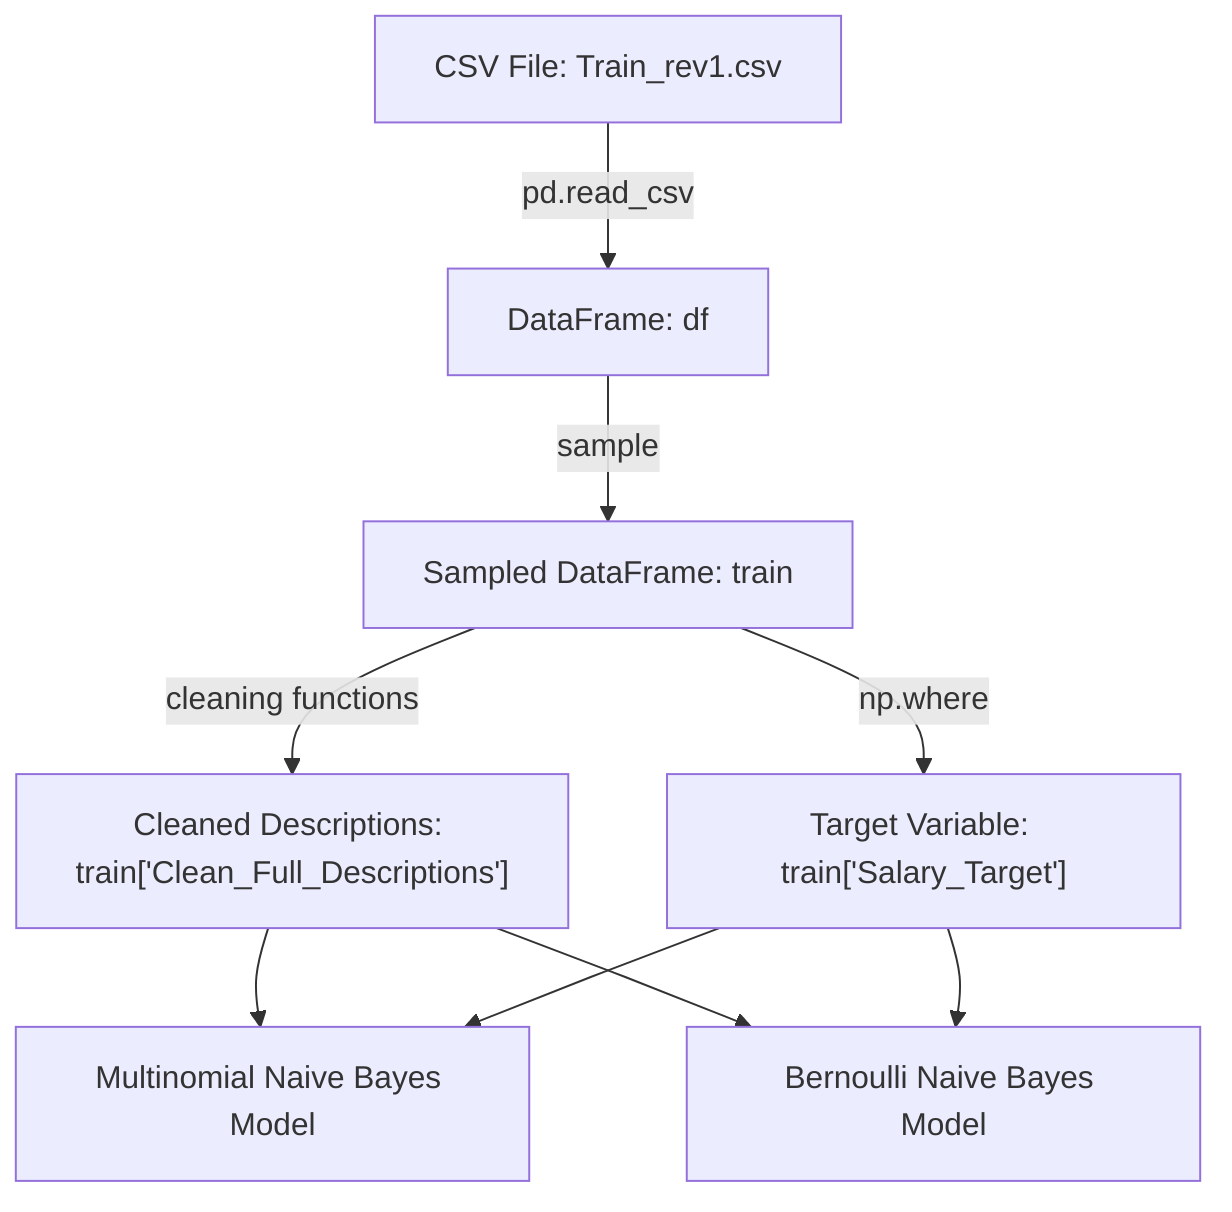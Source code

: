 flowchart TD
    %% Node for the CSV data source
    A["CSV File: Train_rev1.csv"] 
    %% Node for DataFrame 'df'
    B["DataFrame: df"]
    %% Node for the sampled DataFrame 'train'
    C["Sampled DataFrame: train"]
    %% Node for Cleaned Job Descriptions
    D["Cleaned Descriptions: train['Clean_Full_Descriptions']"]
    %% Node for Target Variable
    E["Target Variable: train['Salary_Target']"]
    %% Node for Multinomial Naive Bayes Model
    F["Multinomial Naive Bayes Model"]
    %% Node for Bernoulli Naive Bayes Model
    G["Bernoulli Naive Bayes Model"]

    %% Data source to DataFrame 'df'
    A -->|pd.read_csv| B 
    %% DataFrame 'df' to sampled DataFrame 'train'
    B -->|sample| C
    %% sampled DataFrame 'train' to Cleaned Descriptions
    C -->|cleaning functions| D
    %% sampled DataFrame 'train' to Target Variable
    C -->|np.where| E
    %% Cleaned Descriptions to Multinomial Naive Bayes Model
    D --> F
    %% Target Variable to Multinomial Naive Bayes Model
    E --> F
    %% Dummy Variables to Bernoulli Naive Bayes Model
    D --> G
    %% Target Variable to Bernoulli Naive Bayes Model
    E --> G